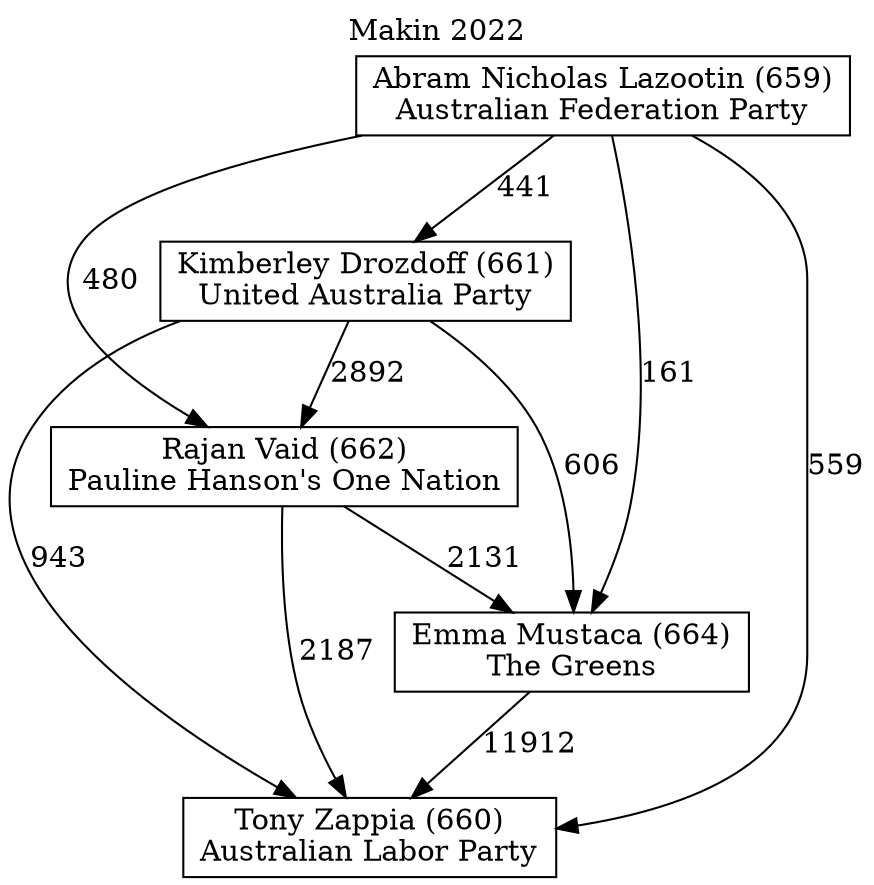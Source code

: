 // House preference flow
digraph "Tony Zappia (660)_Makin_2022" {
	graph [label="Makin 2022" labelloc=t mclimit=10]
	node [shape=box]
	"Tony Zappia (660)" [label="Tony Zappia (660)
Australian Labor Party"]
	"Emma Mustaca (664)" [label="Emma Mustaca (664)
The Greens"]
	"Rajan Vaid (662)" [label="Rajan Vaid (662)
Pauline Hanson's One Nation"]
	"Abram Nicholas Lazootin (659)" [label="Abram Nicholas Lazootin (659)
Australian Federation Party"]
	"Kimberley Drozdoff (661)" [label="Kimberley Drozdoff (661)
United Australia Party"]
	"Abram Nicholas Lazootin (659)" -> "Rajan Vaid (662)" [label=480]
	"Kimberley Drozdoff (661)" -> "Rajan Vaid (662)" [label=2892]
	"Kimberley Drozdoff (661)" -> "Emma Mustaca (664)" [label=606]
	"Rajan Vaid (662)" -> "Tony Zappia (660)" [label=2187]
	"Rajan Vaid (662)" -> "Emma Mustaca (664)" [label=2131]
	"Kimberley Drozdoff (661)" -> "Tony Zappia (660)" [label=943]
	"Abram Nicholas Lazootin (659)" -> "Tony Zappia (660)" [label=559]
	"Emma Mustaca (664)" -> "Tony Zappia (660)" [label=11912]
	"Abram Nicholas Lazootin (659)" -> "Kimberley Drozdoff (661)" [label=441]
	"Abram Nicholas Lazootin (659)" -> "Emma Mustaca (664)" [label=161]
}

